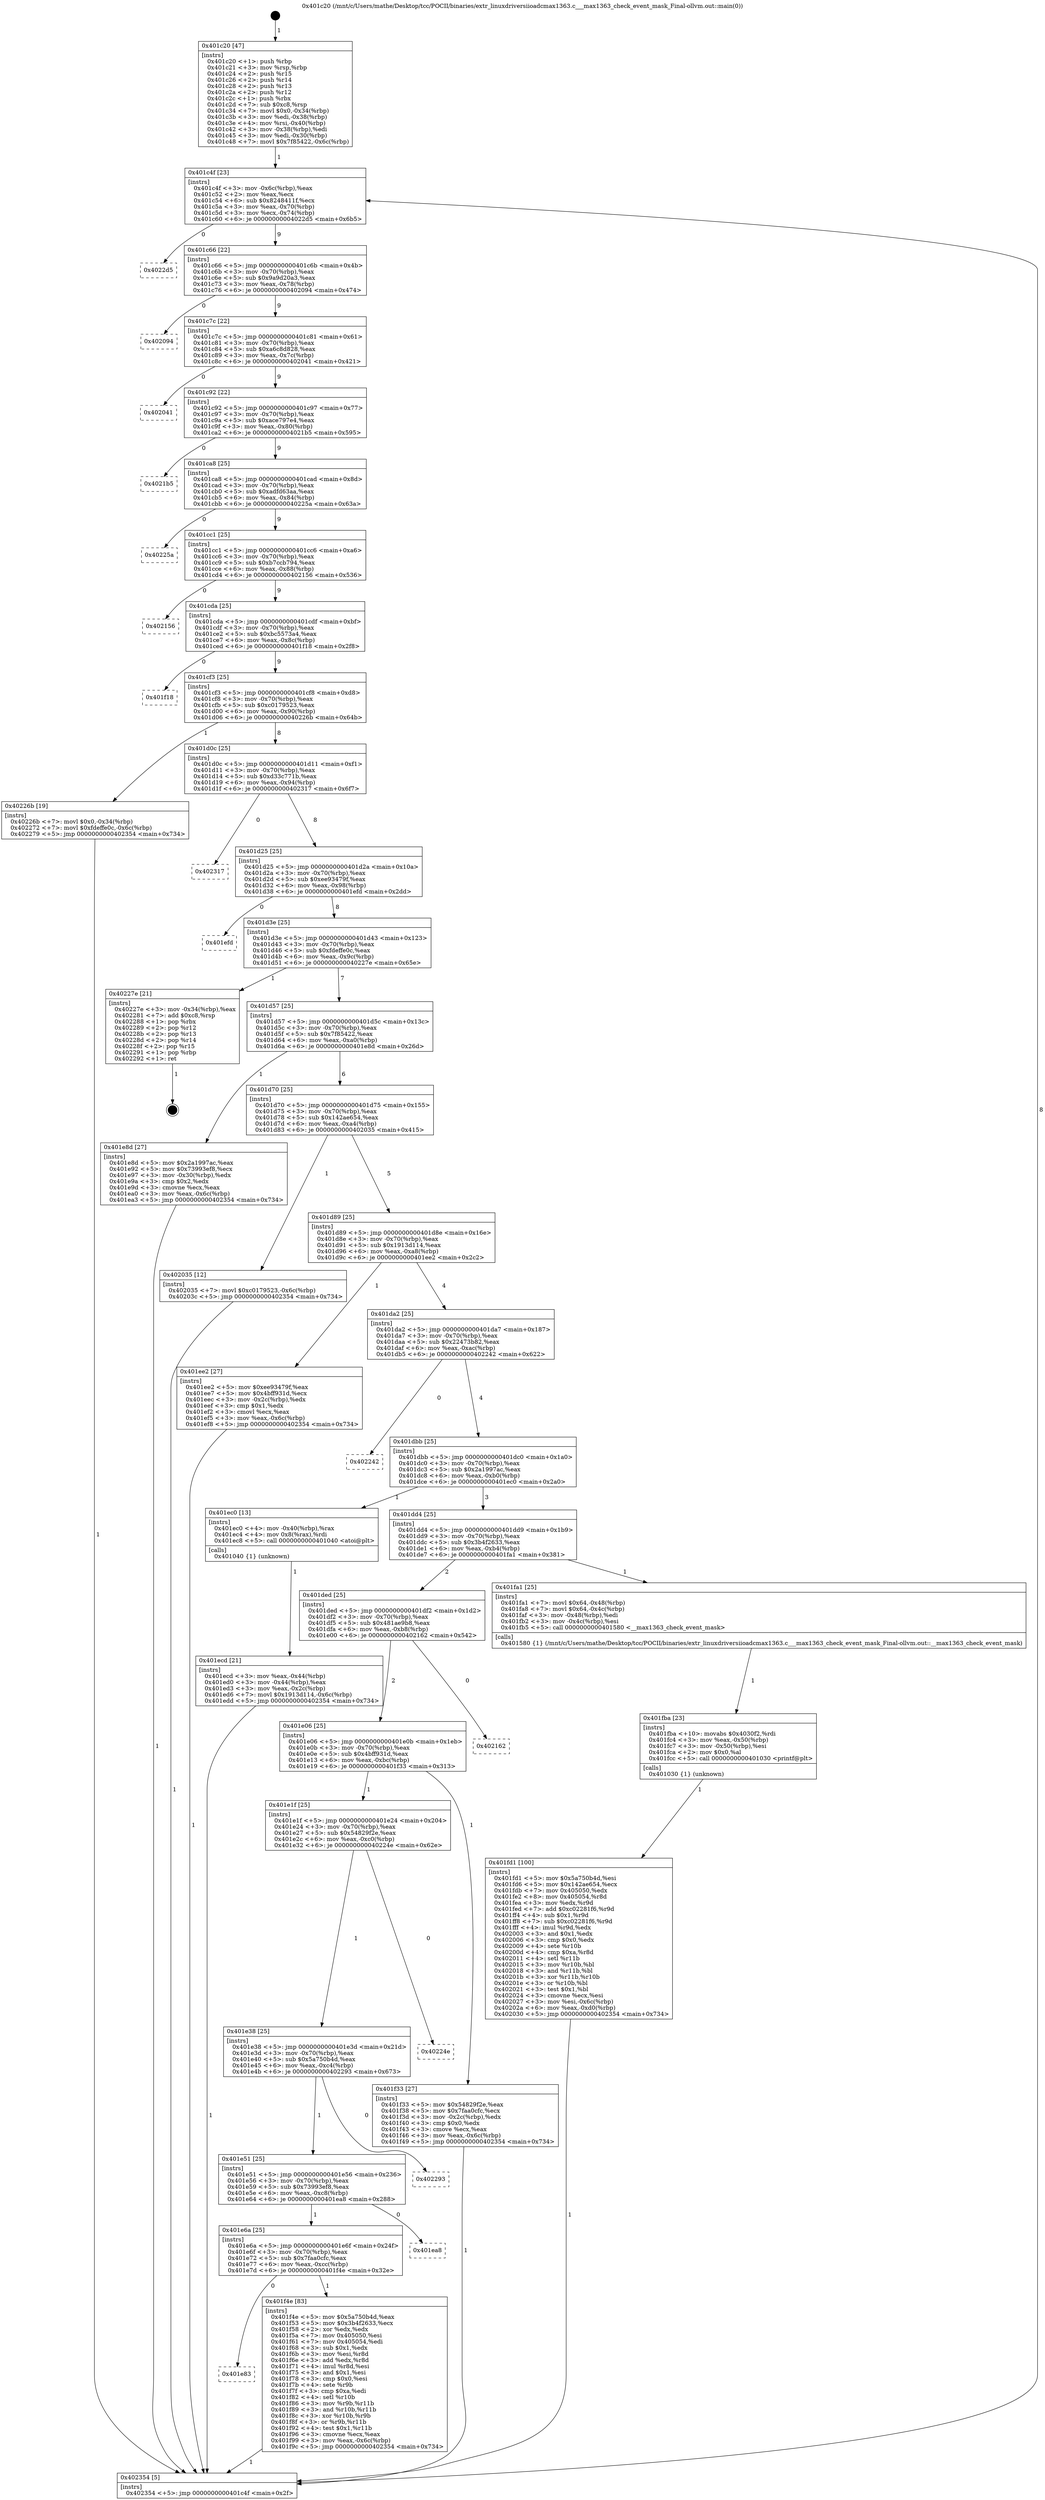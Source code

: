 digraph "0x401c20" {
  label = "0x401c20 (/mnt/c/Users/mathe/Desktop/tcc/POCII/binaries/extr_linuxdriversiioadcmax1363.c___max1363_check_event_mask_Final-ollvm.out::main(0))"
  labelloc = "t"
  node[shape=record]

  Entry [label="",width=0.3,height=0.3,shape=circle,fillcolor=black,style=filled]
  "0x401c4f" [label="{
     0x401c4f [23]\l
     | [instrs]\l
     &nbsp;&nbsp;0x401c4f \<+3\>: mov -0x6c(%rbp),%eax\l
     &nbsp;&nbsp;0x401c52 \<+2\>: mov %eax,%ecx\l
     &nbsp;&nbsp;0x401c54 \<+6\>: sub $0x8248411f,%ecx\l
     &nbsp;&nbsp;0x401c5a \<+3\>: mov %eax,-0x70(%rbp)\l
     &nbsp;&nbsp;0x401c5d \<+3\>: mov %ecx,-0x74(%rbp)\l
     &nbsp;&nbsp;0x401c60 \<+6\>: je 00000000004022d5 \<main+0x6b5\>\l
  }"]
  "0x4022d5" [label="{
     0x4022d5\l
  }", style=dashed]
  "0x401c66" [label="{
     0x401c66 [22]\l
     | [instrs]\l
     &nbsp;&nbsp;0x401c66 \<+5\>: jmp 0000000000401c6b \<main+0x4b\>\l
     &nbsp;&nbsp;0x401c6b \<+3\>: mov -0x70(%rbp),%eax\l
     &nbsp;&nbsp;0x401c6e \<+5\>: sub $0x9a9d20a3,%eax\l
     &nbsp;&nbsp;0x401c73 \<+3\>: mov %eax,-0x78(%rbp)\l
     &nbsp;&nbsp;0x401c76 \<+6\>: je 0000000000402094 \<main+0x474\>\l
  }"]
  Exit [label="",width=0.3,height=0.3,shape=circle,fillcolor=black,style=filled,peripheries=2]
  "0x402094" [label="{
     0x402094\l
  }", style=dashed]
  "0x401c7c" [label="{
     0x401c7c [22]\l
     | [instrs]\l
     &nbsp;&nbsp;0x401c7c \<+5\>: jmp 0000000000401c81 \<main+0x61\>\l
     &nbsp;&nbsp;0x401c81 \<+3\>: mov -0x70(%rbp),%eax\l
     &nbsp;&nbsp;0x401c84 \<+5\>: sub $0xa6c8d828,%eax\l
     &nbsp;&nbsp;0x401c89 \<+3\>: mov %eax,-0x7c(%rbp)\l
     &nbsp;&nbsp;0x401c8c \<+6\>: je 0000000000402041 \<main+0x421\>\l
  }"]
  "0x401fd1" [label="{
     0x401fd1 [100]\l
     | [instrs]\l
     &nbsp;&nbsp;0x401fd1 \<+5\>: mov $0x5a750b4d,%esi\l
     &nbsp;&nbsp;0x401fd6 \<+5\>: mov $0x142ae654,%ecx\l
     &nbsp;&nbsp;0x401fdb \<+7\>: mov 0x405050,%edx\l
     &nbsp;&nbsp;0x401fe2 \<+8\>: mov 0x405054,%r8d\l
     &nbsp;&nbsp;0x401fea \<+3\>: mov %edx,%r9d\l
     &nbsp;&nbsp;0x401fed \<+7\>: add $0xc02281f6,%r9d\l
     &nbsp;&nbsp;0x401ff4 \<+4\>: sub $0x1,%r9d\l
     &nbsp;&nbsp;0x401ff8 \<+7\>: sub $0xc02281f6,%r9d\l
     &nbsp;&nbsp;0x401fff \<+4\>: imul %r9d,%edx\l
     &nbsp;&nbsp;0x402003 \<+3\>: and $0x1,%edx\l
     &nbsp;&nbsp;0x402006 \<+3\>: cmp $0x0,%edx\l
     &nbsp;&nbsp;0x402009 \<+4\>: sete %r10b\l
     &nbsp;&nbsp;0x40200d \<+4\>: cmp $0xa,%r8d\l
     &nbsp;&nbsp;0x402011 \<+4\>: setl %r11b\l
     &nbsp;&nbsp;0x402015 \<+3\>: mov %r10b,%bl\l
     &nbsp;&nbsp;0x402018 \<+3\>: and %r11b,%bl\l
     &nbsp;&nbsp;0x40201b \<+3\>: xor %r11b,%r10b\l
     &nbsp;&nbsp;0x40201e \<+3\>: or %r10b,%bl\l
     &nbsp;&nbsp;0x402021 \<+3\>: test $0x1,%bl\l
     &nbsp;&nbsp;0x402024 \<+3\>: cmovne %ecx,%esi\l
     &nbsp;&nbsp;0x402027 \<+3\>: mov %esi,-0x6c(%rbp)\l
     &nbsp;&nbsp;0x40202a \<+6\>: mov %eax,-0xd0(%rbp)\l
     &nbsp;&nbsp;0x402030 \<+5\>: jmp 0000000000402354 \<main+0x734\>\l
  }"]
  "0x402041" [label="{
     0x402041\l
  }", style=dashed]
  "0x401c92" [label="{
     0x401c92 [22]\l
     | [instrs]\l
     &nbsp;&nbsp;0x401c92 \<+5\>: jmp 0000000000401c97 \<main+0x77\>\l
     &nbsp;&nbsp;0x401c97 \<+3\>: mov -0x70(%rbp),%eax\l
     &nbsp;&nbsp;0x401c9a \<+5\>: sub $0xace797e4,%eax\l
     &nbsp;&nbsp;0x401c9f \<+3\>: mov %eax,-0x80(%rbp)\l
     &nbsp;&nbsp;0x401ca2 \<+6\>: je 00000000004021b5 \<main+0x595\>\l
  }"]
  "0x401fba" [label="{
     0x401fba [23]\l
     | [instrs]\l
     &nbsp;&nbsp;0x401fba \<+10\>: movabs $0x4030f2,%rdi\l
     &nbsp;&nbsp;0x401fc4 \<+3\>: mov %eax,-0x50(%rbp)\l
     &nbsp;&nbsp;0x401fc7 \<+3\>: mov -0x50(%rbp),%esi\l
     &nbsp;&nbsp;0x401fca \<+2\>: mov $0x0,%al\l
     &nbsp;&nbsp;0x401fcc \<+5\>: call 0000000000401030 \<printf@plt\>\l
     | [calls]\l
     &nbsp;&nbsp;0x401030 \{1\} (unknown)\l
  }"]
  "0x4021b5" [label="{
     0x4021b5\l
  }", style=dashed]
  "0x401ca8" [label="{
     0x401ca8 [25]\l
     | [instrs]\l
     &nbsp;&nbsp;0x401ca8 \<+5\>: jmp 0000000000401cad \<main+0x8d\>\l
     &nbsp;&nbsp;0x401cad \<+3\>: mov -0x70(%rbp),%eax\l
     &nbsp;&nbsp;0x401cb0 \<+5\>: sub $0xadfd63aa,%eax\l
     &nbsp;&nbsp;0x401cb5 \<+6\>: mov %eax,-0x84(%rbp)\l
     &nbsp;&nbsp;0x401cbb \<+6\>: je 000000000040225a \<main+0x63a\>\l
  }"]
  "0x401e83" [label="{
     0x401e83\l
  }", style=dashed]
  "0x40225a" [label="{
     0x40225a\l
  }", style=dashed]
  "0x401cc1" [label="{
     0x401cc1 [25]\l
     | [instrs]\l
     &nbsp;&nbsp;0x401cc1 \<+5\>: jmp 0000000000401cc6 \<main+0xa6\>\l
     &nbsp;&nbsp;0x401cc6 \<+3\>: mov -0x70(%rbp),%eax\l
     &nbsp;&nbsp;0x401cc9 \<+5\>: sub $0xb7ccb794,%eax\l
     &nbsp;&nbsp;0x401cce \<+6\>: mov %eax,-0x88(%rbp)\l
     &nbsp;&nbsp;0x401cd4 \<+6\>: je 0000000000402156 \<main+0x536\>\l
  }"]
  "0x401f4e" [label="{
     0x401f4e [83]\l
     | [instrs]\l
     &nbsp;&nbsp;0x401f4e \<+5\>: mov $0x5a750b4d,%eax\l
     &nbsp;&nbsp;0x401f53 \<+5\>: mov $0x3b4f2633,%ecx\l
     &nbsp;&nbsp;0x401f58 \<+2\>: xor %edx,%edx\l
     &nbsp;&nbsp;0x401f5a \<+7\>: mov 0x405050,%esi\l
     &nbsp;&nbsp;0x401f61 \<+7\>: mov 0x405054,%edi\l
     &nbsp;&nbsp;0x401f68 \<+3\>: sub $0x1,%edx\l
     &nbsp;&nbsp;0x401f6b \<+3\>: mov %esi,%r8d\l
     &nbsp;&nbsp;0x401f6e \<+3\>: add %edx,%r8d\l
     &nbsp;&nbsp;0x401f71 \<+4\>: imul %r8d,%esi\l
     &nbsp;&nbsp;0x401f75 \<+3\>: and $0x1,%esi\l
     &nbsp;&nbsp;0x401f78 \<+3\>: cmp $0x0,%esi\l
     &nbsp;&nbsp;0x401f7b \<+4\>: sete %r9b\l
     &nbsp;&nbsp;0x401f7f \<+3\>: cmp $0xa,%edi\l
     &nbsp;&nbsp;0x401f82 \<+4\>: setl %r10b\l
     &nbsp;&nbsp;0x401f86 \<+3\>: mov %r9b,%r11b\l
     &nbsp;&nbsp;0x401f89 \<+3\>: and %r10b,%r11b\l
     &nbsp;&nbsp;0x401f8c \<+3\>: xor %r10b,%r9b\l
     &nbsp;&nbsp;0x401f8f \<+3\>: or %r9b,%r11b\l
     &nbsp;&nbsp;0x401f92 \<+4\>: test $0x1,%r11b\l
     &nbsp;&nbsp;0x401f96 \<+3\>: cmovne %ecx,%eax\l
     &nbsp;&nbsp;0x401f99 \<+3\>: mov %eax,-0x6c(%rbp)\l
     &nbsp;&nbsp;0x401f9c \<+5\>: jmp 0000000000402354 \<main+0x734\>\l
  }"]
  "0x402156" [label="{
     0x402156\l
  }", style=dashed]
  "0x401cda" [label="{
     0x401cda [25]\l
     | [instrs]\l
     &nbsp;&nbsp;0x401cda \<+5\>: jmp 0000000000401cdf \<main+0xbf\>\l
     &nbsp;&nbsp;0x401cdf \<+3\>: mov -0x70(%rbp),%eax\l
     &nbsp;&nbsp;0x401ce2 \<+5\>: sub $0xbc5573a4,%eax\l
     &nbsp;&nbsp;0x401ce7 \<+6\>: mov %eax,-0x8c(%rbp)\l
     &nbsp;&nbsp;0x401ced \<+6\>: je 0000000000401f18 \<main+0x2f8\>\l
  }"]
  "0x401e6a" [label="{
     0x401e6a [25]\l
     | [instrs]\l
     &nbsp;&nbsp;0x401e6a \<+5\>: jmp 0000000000401e6f \<main+0x24f\>\l
     &nbsp;&nbsp;0x401e6f \<+3\>: mov -0x70(%rbp),%eax\l
     &nbsp;&nbsp;0x401e72 \<+5\>: sub $0x7faa0cfc,%eax\l
     &nbsp;&nbsp;0x401e77 \<+6\>: mov %eax,-0xcc(%rbp)\l
     &nbsp;&nbsp;0x401e7d \<+6\>: je 0000000000401f4e \<main+0x32e\>\l
  }"]
  "0x401f18" [label="{
     0x401f18\l
  }", style=dashed]
  "0x401cf3" [label="{
     0x401cf3 [25]\l
     | [instrs]\l
     &nbsp;&nbsp;0x401cf3 \<+5\>: jmp 0000000000401cf8 \<main+0xd8\>\l
     &nbsp;&nbsp;0x401cf8 \<+3\>: mov -0x70(%rbp),%eax\l
     &nbsp;&nbsp;0x401cfb \<+5\>: sub $0xc0179523,%eax\l
     &nbsp;&nbsp;0x401d00 \<+6\>: mov %eax,-0x90(%rbp)\l
     &nbsp;&nbsp;0x401d06 \<+6\>: je 000000000040226b \<main+0x64b\>\l
  }"]
  "0x401ea8" [label="{
     0x401ea8\l
  }", style=dashed]
  "0x40226b" [label="{
     0x40226b [19]\l
     | [instrs]\l
     &nbsp;&nbsp;0x40226b \<+7\>: movl $0x0,-0x34(%rbp)\l
     &nbsp;&nbsp;0x402272 \<+7\>: movl $0xfdeffe0c,-0x6c(%rbp)\l
     &nbsp;&nbsp;0x402279 \<+5\>: jmp 0000000000402354 \<main+0x734\>\l
  }"]
  "0x401d0c" [label="{
     0x401d0c [25]\l
     | [instrs]\l
     &nbsp;&nbsp;0x401d0c \<+5\>: jmp 0000000000401d11 \<main+0xf1\>\l
     &nbsp;&nbsp;0x401d11 \<+3\>: mov -0x70(%rbp),%eax\l
     &nbsp;&nbsp;0x401d14 \<+5\>: sub $0xd33c771b,%eax\l
     &nbsp;&nbsp;0x401d19 \<+6\>: mov %eax,-0x94(%rbp)\l
     &nbsp;&nbsp;0x401d1f \<+6\>: je 0000000000402317 \<main+0x6f7\>\l
  }"]
  "0x401e51" [label="{
     0x401e51 [25]\l
     | [instrs]\l
     &nbsp;&nbsp;0x401e51 \<+5\>: jmp 0000000000401e56 \<main+0x236\>\l
     &nbsp;&nbsp;0x401e56 \<+3\>: mov -0x70(%rbp),%eax\l
     &nbsp;&nbsp;0x401e59 \<+5\>: sub $0x73993ef8,%eax\l
     &nbsp;&nbsp;0x401e5e \<+6\>: mov %eax,-0xc8(%rbp)\l
     &nbsp;&nbsp;0x401e64 \<+6\>: je 0000000000401ea8 \<main+0x288\>\l
  }"]
  "0x402317" [label="{
     0x402317\l
  }", style=dashed]
  "0x401d25" [label="{
     0x401d25 [25]\l
     | [instrs]\l
     &nbsp;&nbsp;0x401d25 \<+5\>: jmp 0000000000401d2a \<main+0x10a\>\l
     &nbsp;&nbsp;0x401d2a \<+3\>: mov -0x70(%rbp),%eax\l
     &nbsp;&nbsp;0x401d2d \<+5\>: sub $0xee93479f,%eax\l
     &nbsp;&nbsp;0x401d32 \<+6\>: mov %eax,-0x98(%rbp)\l
     &nbsp;&nbsp;0x401d38 \<+6\>: je 0000000000401efd \<main+0x2dd\>\l
  }"]
  "0x402293" [label="{
     0x402293\l
  }", style=dashed]
  "0x401efd" [label="{
     0x401efd\l
  }", style=dashed]
  "0x401d3e" [label="{
     0x401d3e [25]\l
     | [instrs]\l
     &nbsp;&nbsp;0x401d3e \<+5\>: jmp 0000000000401d43 \<main+0x123\>\l
     &nbsp;&nbsp;0x401d43 \<+3\>: mov -0x70(%rbp),%eax\l
     &nbsp;&nbsp;0x401d46 \<+5\>: sub $0xfdeffe0c,%eax\l
     &nbsp;&nbsp;0x401d4b \<+6\>: mov %eax,-0x9c(%rbp)\l
     &nbsp;&nbsp;0x401d51 \<+6\>: je 000000000040227e \<main+0x65e\>\l
  }"]
  "0x401e38" [label="{
     0x401e38 [25]\l
     | [instrs]\l
     &nbsp;&nbsp;0x401e38 \<+5\>: jmp 0000000000401e3d \<main+0x21d\>\l
     &nbsp;&nbsp;0x401e3d \<+3\>: mov -0x70(%rbp),%eax\l
     &nbsp;&nbsp;0x401e40 \<+5\>: sub $0x5a750b4d,%eax\l
     &nbsp;&nbsp;0x401e45 \<+6\>: mov %eax,-0xc4(%rbp)\l
     &nbsp;&nbsp;0x401e4b \<+6\>: je 0000000000402293 \<main+0x673\>\l
  }"]
  "0x40227e" [label="{
     0x40227e [21]\l
     | [instrs]\l
     &nbsp;&nbsp;0x40227e \<+3\>: mov -0x34(%rbp),%eax\l
     &nbsp;&nbsp;0x402281 \<+7\>: add $0xc8,%rsp\l
     &nbsp;&nbsp;0x402288 \<+1\>: pop %rbx\l
     &nbsp;&nbsp;0x402289 \<+2\>: pop %r12\l
     &nbsp;&nbsp;0x40228b \<+2\>: pop %r13\l
     &nbsp;&nbsp;0x40228d \<+2\>: pop %r14\l
     &nbsp;&nbsp;0x40228f \<+2\>: pop %r15\l
     &nbsp;&nbsp;0x402291 \<+1\>: pop %rbp\l
     &nbsp;&nbsp;0x402292 \<+1\>: ret\l
  }"]
  "0x401d57" [label="{
     0x401d57 [25]\l
     | [instrs]\l
     &nbsp;&nbsp;0x401d57 \<+5\>: jmp 0000000000401d5c \<main+0x13c\>\l
     &nbsp;&nbsp;0x401d5c \<+3\>: mov -0x70(%rbp),%eax\l
     &nbsp;&nbsp;0x401d5f \<+5\>: sub $0x7f85422,%eax\l
     &nbsp;&nbsp;0x401d64 \<+6\>: mov %eax,-0xa0(%rbp)\l
     &nbsp;&nbsp;0x401d6a \<+6\>: je 0000000000401e8d \<main+0x26d\>\l
  }"]
  "0x40224e" [label="{
     0x40224e\l
  }", style=dashed]
  "0x401e8d" [label="{
     0x401e8d [27]\l
     | [instrs]\l
     &nbsp;&nbsp;0x401e8d \<+5\>: mov $0x2a1997ac,%eax\l
     &nbsp;&nbsp;0x401e92 \<+5\>: mov $0x73993ef8,%ecx\l
     &nbsp;&nbsp;0x401e97 \<+3\>: mov -0x30(%rbp),%edx\l
     &nbsp;&nbsp;0x401e9a \<+3\>: cmp $0x2,%edx\l
     &nbsp;&nbsp;0x401e9d \<+3\>: cmovne %ecx,%eax\l
     &nbsp;&nbsp;0x401ea0 \<+3\>: mov %eax,-0x6c(%rbp)\l
     &nbsp;&nbsp;0x401ea3 \<+5\>: jmp 0000000000402354 \<main+0x734\>\l
  }"]
  "0x401d70" [label="{
     0x401d70 [25]\l
     | [instrs]\l
     &nbsp;&nbsp;0x401d70 \<+5\>: jmp 0000000000401d75 \<main+0x155\>\l
     &nbsp;&nbsp;0x401d75 \<+3\>: mov -0x70(%rbp),%eax\l
     &nbsp;&nbsp;0x401d78 \<+5\>: sub $0x142ae654,%eax\l
     &nbsp;&nbsp;0x401d7d \<+6\>: mov %eax,-0xa4(%rbp)\l
     &nbsp;&nbsp;0x401d83 \<+6\>: je 0000000000402035 \<main+0x415\>\l
  }"]
  "0x402354" [label="{
     0x402354 [5]\l
     | [instrs]\l
     &nbsp;&nbsp;0x402354 \<+5\>: jmp 0000000000401c4f \<main+0x2f\>\l
  }"]
  "0x401c20" [label="{
     0x401c20 [47]\l
     | [instrs]\l
     &nbsp;&nbsp;0x401c20 \<+1\>: push %rbp\l
     &nbsp;&nbsp;0x401c21 \<+3\>: mov %rsp,%rbp\l
     &nbsp;&nbsp;0x401c24 \<+2\>: push %r15\l
     &nbsp;&nbsp;0x401c26 \<+2\>: push %r14\l
     &nbsp;&nbsp;0x401c28 \<+2\>: push %r13\l
     &nbsp;&nbsp;0x401c2a \<+2\>: push %r12\l
     &nbsp;&nbsp;0x401c2c \<+1\>: push %rbx\l
     &nbsp;&nbsp;0x401c2d \<+7\>: sub $0xc8,%rsp\l
     &nbsp;&nbsp;0x401c34 \<+7\>: movl $0x0,-0x34(%rbp)\l
     &nbsp;&nbsp;0x401c3b \<+3\>: mov %edi,-0x38(%rbp)\l
     &nbsp;&nbsp;0x401c3e \<+4\>: mov %rsi,-0x40(%rbp)\l
     &nbsp;&nbsp;0x401c42 \<+3\>: mov -0x38(%rbp),%edi\l
     &nbsp;&nbsp;0x401c45 \<+3\>: mov %edi,-0x30(%rbp)\l
     &nbsp;&nbsp;0x401c48 \<+7\>: movl $0x7f85422,-0x6c(%rbp)\l
  }"]
  "0x401e1f" [label="{
     0x401e1f [25]\l
     | [instrs]\l
     &nbsp;&nbsp;0x401e1f \<+5\>: jmp 0000000000401e24 \<main+0x204\>\l
     &nbsp;&nbsp;0x401e24 \<+3\>: mov -0x70(%rbp),%eax\l
     &nbsp;&nbsp;0x401e27 \<+5\>: sub $0x54829f2e,%eax\l
     &nbsp;&nbsp;0x401e2c \<+6\>: mov %eax,-0xc0(%rbp)\l
     &nbsp;&nbsp;0x401e32 \<+6\>: je 000000000040224e \<main+0x62e\>\l
  }"]
  "0x402035" [label="{
     0x402035 [12]\l
     | [instrs]\l
     &nbsp;&nbsp;0x402035 \<+7\>: movl $0xc0179523,-0x6c(%rbp)\l
     &nbsp;&nbsp;0x40203c \<+5\>: jmp 0000000000402354 \<main+0x734\>\l
  }"]
  "0x401d89" [label="{
     0x401d89 [25]\l
     | [instrs]\l
     &nbsp;&nbsp;0x401d89 \<+5\>: jmp 0000000000401d8e \<main+0x16e\>\l
     &nbsp;&nbsp;0x401d8e \<+3\>: mov -0x70(%rbp),%eax\l
     &nbsp;&nbsp;0x401d91 \<+5\>: sub $0x1913d114,%eax\l
     &nbsp;&nbsp;0x401d96 \<+6\>: mov %eax,-0xa8(%rbp)\l
     &nbsp;&nbsp;0x401d9c \<+6\>: je 0000000000401ee2 \<main+0x2c2\>\l
  }"]
  "0x401f33" [label="{
     0x401f33 [27]\l
     | [instrs]\l
     &nbsp;&nbsp;0x401f33 \<+5\>: mov $0x54829f2e,%eax\l
     &nbsp;&nbsp;0x401f38 \<+5\>: mov $0x7faa0cfc,%ecx\l
     &nbsp;&nbsp;0x401f3d \<+3\>: mov -0x2c(%rbp),%edx\l
     &nbsp;&nbsp;0x401f40 \<+3\>: cmp $0x0,%edx\l
     &nbsp;&nbsp;0x401f43 \<+3\>: cmove %ecx,%eax\l
     &nbsp;&nbsp;0x401f46 \<+3\>: mov %eax,-0x6c(%rbp)\l
     &nbsp;&nbsp;0x401f49 \<+5\>: jmp 0000000000402354 \<main+0x734\>\l
  }"]
  "0x401ee2" [label="{
     0x401ee2 [27]\l
     | [instrs]\l
     &nbsp;&nbsp;0x401ee2 \<+5\>: mov $0xee93479f,%eax\l
     &nbsp;&nbsp;0x401ee7 \<+5\>: mov $0x4bff931d,%ecx\l
     &nbsp;&nbsp;0x401eec \<+3\>: mov -0x2c(%rbp),%edx\l
     &nbsp;&nbsp;0x401eef \<+3\>: cmp $0x1,%edx\l
     &nbsp;&nbsp;0x401ef2 \<+3\>: cmovl %ecx,%eax\l
     &nbsp;&nbsp;0x401ef5 \<+3\>: mov %eax,-0x6c(%rbp)\l
     &nbsp;&nbsp;0x401ef8 \<+5\>: jmp 0000000000402354 \<main+0x734\>\l
  }"]
  "0x401da2" [label="{
     0x401da2 [25]\l
     | [instrs]\l
     &nbsp;&nbsp;0x401da2 \<+5\>: jmp 0000000000401da7 \<main+0x187\>\l
     &nbsp;&nbsp;0x401da7 \<+3\>: mov -0x70(%rbp),%eax\l
     &nbsp;&nbsp;0x401daa \<+5\>: sub $0x22473b82,%eax\l
     &nbsp;&nbsp;0x401daf \<+6\>: mov %eax,-0xac(%rbp)\l
     &nbsp;&nbsp;0x401db5 \<+6\>: je 0000000000402242 \<main+0x622\>\l
  }"]
  "0x401e06" [label="{
     0x401e06 [25]\l
     | [instrs]\l
     &nbsp;&nbsp;0x401e06 \<+5\>: jmp 0000000000401e0b \<main+0x1eb\>\l
     &nbsp;&nbsp;0x401e0b \<+3\>: mov -0x70(%rbp),%eax\l
     &nbsp;&nbsp;0x401e0e \<+5\>: sub $0x4bff931d,%eax\l
     &nbsp;&nbsp;0x401e13 \<+6\>: mov %eax,-0xbc(%rbp)\l
     &nbsp;&nbsp;0x401e19 \<+6\>: je 0000000000401f33 \<main+0x313\>\l
  }"]
  "0x402242" [label="{
     0x402242\l
  }", style=dashed]
  "0x401dbb" [label="{
     0x401dbb [25]\l
     | [instrs]\l
     &nbsp;&nbsp;0x401dbb \<+5\>: jmp 0000000000401dc0 \<main+0x1a0\>\l
     &nbsp;&nbsp;0x401dc0 \<+3\>: mov -0x70(%rbp),%eax\l
     &nbsp;&nbsp;0x401dc3 \<+5\>: sub $0x2a1997ac,%eax\l
     &nbsp;&nbsp;0x401dc8 \<+6\>: mov %eax,-0xb0(%rbp)\l
     &nbsp;&nbsp;0x401dce \<+6\>: je 0000000000401ec0 \<main+0x2a0\>\l
  }"]
  "0x402162" [label="{
     0x402162\l
  }", style=dashed]
  "0x401ec0" [label="{
     0x401ec0 [13]\l
     | [instrs]\l
     &nbsp;&nbsp;0x401ec0 \<+4\>: mov -0x40(%rbp),%rax\l
     &nbsp;&nbsp;0x401ec4 \<+4\>: mov 0x8(%rax),%rdi\l
     &nbsp;&nbsp;0x401ec8 \<+5\>: call 0000000000401040 \<atoi@plt\>\l
     | [calls]\l
     &nbsp;&nbsp;0x401040 \{1\} (unknown)\l
  }"]
  "0x401dd4" [label="{
     0x401dd4 [25]\l
     | [instrs]\l
     &nbsp;&nbsp;0x401dd4 \<+5\>: jmp 0000000000401dd9 \<main+0x1b9\>\l
     &nbsp;&nbsp;0x401dd9 \<+3\>: mov -0x70(%rbp),%eax\l
     &nbsp;&nbsp;0x401ddc \<+5\>: sub $0x3b4f2633,%eax\l
     &nbsp;&nbsp;0x401de1 \<+6\>: mov %eax,-0xb4(%rbp)\l
     &nbsp;&nbsp;0x401de7 \<+6\>: je 0000000000401fa1 \<main+0x381\>\l
  }"]
  "0x401ecd" [label="{
     0x401ecd [21]\l
     | [instrs]\l
     &nbsp;&nbsp;0x401ecd \<+3\>: mov %eax,-0x44(%rbp)\l
     &nbsp;&nbsp;0x401ed0 \<+3\>: mov -0x44(%rbp),%eax\l
     &nbsp;&nbsp;0x401ed3 \<+3\>: mov %eax,-0x2c(%rbp)\l
     &nbsp;&nbsp;0x401ed6 \<+7\>: movl $0x1913d114,-0x6c(%rbp)\l
     &nbsp;&nbsp;0x401edd \<+5\>: jmp 0000000000402354 \<main+0x734\>\l
  }"]
  "0x401ded" [label="{
     0x401ded [25]\l
     | [instrs]\l
     &nbsp;&nbsp;0x401ded \<+5\>: jmp 0000000000401df2 \<main+0x1d2\>\l
     &nbsp;&nbsp;0x401df2 \<+3\>: mov -0x70(%rbp),%eax\l
     &nbsp;&nbsp;0x401df5 \<+5\>: sub $0x481ae9b8,%eax\l
     &nbsp;&nbsp;0x401dfa \<+6\>: mov %eax,-0xb8(%rbp)\l
     &nbsp;&nbsp;0x401e00 \<+6\>: je 0000000000402162 \<main+0x542\>\l
  }"]
  "0x401fa1" [label="{
     0x401fa1 [25]\l
     | [instrs]\l
     &nbsp;&nbsp;0x401fa1 \<+7\>: movl $0x64,-0x48(%rbp)\l
     &nbsp;&nbsp;0x401fa8 \<+7\>: movl $0x64,-0x4c(%rbp)\l
     &nbsp;&nbsp;0x401faf \<+3\>: mov -0x48(%rbp),%edi\l
     &nbsp;&nbsp;0x401fb2 \<+3\>: mov -0x4c(%rbp),%esi\l
     &nbsp;&nbsp;0x401fb5 \<+5\>: call 0000000000401580 \<__max1363_check_event_mask\>\l
     | [calls]\l
     &nbsp;&nbsp;0x401580 \{1\} (/mnt/c/Users/mathe/Desktop/tcc/POCII/binaries/extr_linuxdriversiioadcmax1363.c___max1363_check_event_mask_Final-ollvm.out::__max1363_check_event_mask)\l
  }"]
  Entry -> "0x401c20" [label=" 1"]
  "0x401c4f" -> "0x4022d5" [label=" 0"]
  "0x401c4f" -> "0x401c66" [label=" 9"]
  "0x40227e" -> Exit [label=" 1"]
  "0x401c66" -> "0x402094" [label=" 0"]
  "0x401c66" -> "0x401c7c" [label=" 9"]
  "0x40226b" -> "0x402354" [label=" 1"]
  "0x401c7c" -> "0x402041" [label=" 0"]
  "0x401c7c" -> "0x401c92" [label=" 9"]
  "0x402035" -> "0x402354" [label=" 1"]
  "0x401c92" -> "0x4021b5" [label=" 0"]
  "0x401c92" -> "0x401ca8" [label=" 9"]
  "0x401fd1" -> "0x402354" [label=" 1"]
  "0x401ca8" -> "0x40225a" [label=" 0"]
  "0x401ca8" -> "0x401cc1" [label=" 9"]
  "0x401fba" -> "0x401fd1" [label=" 1"]
  "0x401cc1" -> "0x402156" [label=" 0"]
  "0x401cc1" -> "0x401cda" [label=" 9"]
  "0x401fa1" -> "0x401fba" [label=" 1"]
  "0x401cda" -> "0x401f18" [label=" 0"]
  "0x401cda" -> "0x401cf3" [label=" 9"]
  "0x401e6a" -> "0x401e83" [label=" 0"]
  "0x401cf3" -> "0x40226b" [label=" 1"]
  "0x401cf3" -> "0x401d0c" [label=" 8"]
  "0x401e6a" -> "0x401f4e" [label=" 1"]
  "0x401d0c" -> "0x402317" [label=" 0"]
  "0x401d0c" -> "0x401d25" [label=" 8"]
  "0x401e51" -> "0x401e6a" [label=" 1"]
  "0x401d25" -> "0x401efd" [label=" 0"]
  "0x401d25" -> "0x401d3e" [label=" 8"]
  "0x401e51" -> "0x401ea8" [label=" 0"]
  "0x401d3e" -> "0x40227e" [label=" 1"]
  "0x401d3e" -> "0x401d57" [label=" 7"]
  "0x401e38" -> "0x401e51" [label=" 1"]
  "0x401d57" -> "0x401e8d" [label=" 1"]
  "0x401d57" -> "0x401d70" [label=" 6"]
  "0x401e8d" -> "0x402354" [label=" 1"]
  "0x401c20" -> "0x401c4f" [label=" 1"]
  "0x402354" -> "0x401c4f" [label=" 8"]
  "0x401e38" -> "0x402293" [label=" 0"]
  "0x401d70" -> "0x402035" [label=" 1"]
  "0x401d70" -> "0x401d89" [label=" 5"]
  "0x401e1f" -> "0x401e38" [label=" 1"]
  "0x401d89" -> "0x401ee2" [label=" 1"]
  "0x401d89" -> "0x401da2" [label=" 4"]
  "0x401e1f" -> "0x40224e" [label=" 0"]
  "0x401da2" -> "0x402242" [label=" 0"]
  "0x401da2" -> "0x401dbb" [label=" 4"]
  "0x401f33" -> "0x402354" [label=" 1"]
  "0x401dbb" -> "0x401ec0" [label=" 1"]
  "0x401dbb" -> "0x401dd4" [label=" 3"]
  "0x401ec0" -> "0x401ecd" [label=" 1"]
  "0x401ecd" -> "0x402354" [label=" 1"]
  "0x401ee2" -> "0x402354" [label=" 1"]
  "0x401e06" -> "0x401e1f" [label=" 1"]
  "0x401dd4" -> "0x401fa1" [label=" 1"]
  "0x401dd4" -> "0x401ded" [label=" 2"]
  "0x401e06" -> "0x401f33" [label=" 1"]
  "0x401ded" -> "0x402162" [label=" 0"]
  "0x401ded" -> "0x401e06" [label=" 2"]
  "0x401f4e" -> "0x402354" [label=" 1"]
}
